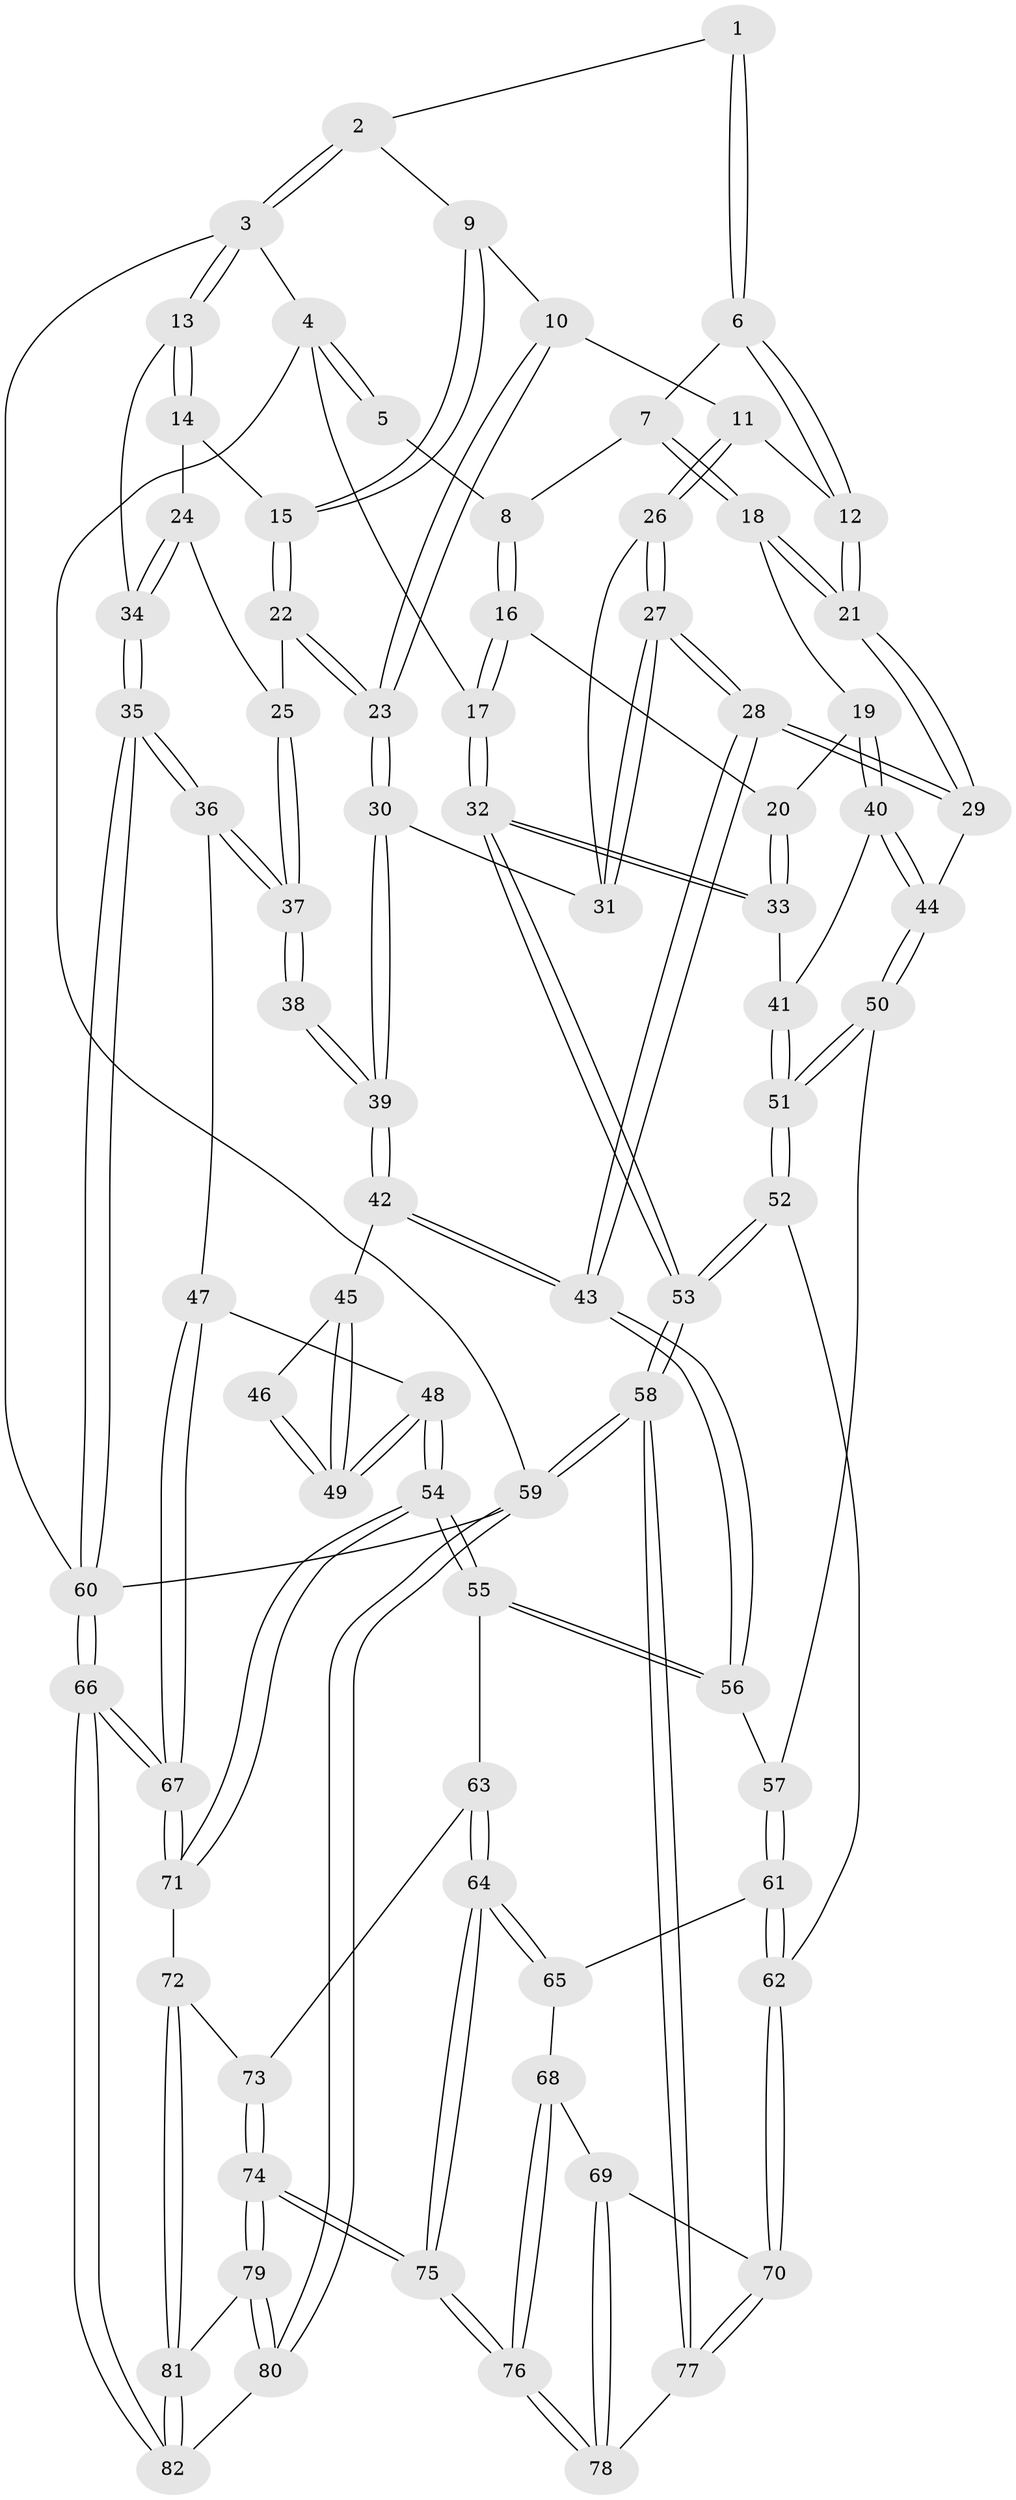 // coarse degree distribution, {4: 0.5714285714285714, 7: 0.02040816326530612, 5: 0.1836734693877551, 3: 0.12244897959183673, 6: 0.061224489795918366, 2: 0.04081632653061224}
// Generated by graph-tools (version 1.1) at 2025/42/03/06/25 10:42:34]
// undirected, 82 vertices, 202 edges
graph export_dot {
graph [start="1"]
  node [color=gray90,style=filled];
  1 [pos="+0.4405402293896992+0"];
  2 [pos="+0.8197774847824038+0"];
  3 [pos="+1+0"];
  4 [pos="+0+0"];
  5 [pos="+0.17414806416525452+0"];
  6 [pos="+0.4486044117768876+0.11872262313352247"];
  7 [pos="+0.25532578301554176+0.11931046282198637"];
  8 [pos="+0.23319338296640413+0.1035529774079517"];
  9 [pos="+0.7729947269436266+0"];
  10 [pos="+0.5486462527073097+0.14292218865918943"];
  11 [pos="+0.4993757574859583+0.1537136851182894"];
  12 [pos="+0.4547052687286668+0.12601224368792618"];
  13 [pos="+1+0"];
  14 [pos="+0.9097363759776208+0.17333004416141284"];
  15 [pos="+0.787786257118464+0.12783730426019346"];
  16 [pos="+0.124306728379567+0.17516274333932744"];
  17 [pos="+0+0"];
  18 [pos="+0.3010319922419519+0.3276173186765917"];
  19 [pos="+0.22207498440762377+0.30738736884270135"];
  20 [pos="+0.1166862001855716+0.23138631077037145"];
  21 [pos="+0.30136348810506247+0.32796342408466217"];
  22 [pos="+0.7535944704811077+0.2291752114875853"];
  23 [pos="+0.7194736925220058+0.25115707973302864"];
  24 [pos="+0.9317099751598928+0.27182155924531454"];
  25 [pos="+0.7683371599400618+0.23861464052238912"];
  26 [pos="+0.5004386416609822+0.1819300836329201"];
  27 [pos="+0.4625279382073555+0.39308901334308877"];
  28 [pos="+0.40205917925609214+0.4586501001005539"];
  29 [pos="+0.35076187011764676+0.4298672858605106"];
  30 [pos="+0.6761282524862019+0.33239318850878424"];
  31 [pos="+0.6481498639729697+0.3345253329019203"];
  32 [pos="+0+0.37658750875305463"];
  33 [pos="+0+0.38186550737473507"];
  34 [pos="+1+0.43415689122047546"];
  35 [pos="+1+0.500675927814357"];
  36 [pos="+0.9725054128708734+0.5300524517783342"];
  37 [pos="+0.9663848949298995+0.5262572014086688"];
  38 [pos="+0.7333765431589165+0.432325850307361"];
  39 [pos="+0.6940254562732179+0.3738520594178123"];
  40 [pos="+0.046958243377182005+0.40361220770951656"];
  41 [pos="+0+0.3871916994511532"];
  42 [pos="+0.5677704392410929+0.4992703140587292"];
  43 [pos="+0.4049851841911986+0.46638851317892027"];
  44 [pos="+0.18671916062942917+0.4750873743708143"];
  45 [pos="+0.6100860989537746+0.5194352580044779"];
  46 [pos="+0.717559578195417+0.45077673134816737"];
  47 [pos="+0.9644685064828004+0.5383218548689611"];
  48 [pos="+0.6981381619885605+0.712076824254793"];
  49 [pos="+0.6732894041132331+0.6302966135043823"];
  50 [pos="+0.15117717604731087+0.5772128990980843"];
  51 [pos="+0.09899528239996887+0.6376510338245471"];
  52 [pos="+0.07572385439063643+0.700292464440196"];
  53 [pos="+0+0.7225849727212964"];
  54 [pos="+0.6645921353252485+0.7649071000712806"];
  55 [pos="+0.48719126785141675+0.6524421599290192"];
  56 [pos="+0.40470192355122886+0.5271037337389639"];
  57 [pos="+0.3103276050914819+0.6357116872103857"];
  58 [pos="+0+1"];
  59 [pos="+0+1"];
  60 [pos="+1+1"];
  61 [pos="+0.2921067740762594+0.6761739076246795"];
  62 [pos="+0.08211114239076647+0.7053029955973462"];
  63 [pos="+0.3929054479695068+0.7711523291012611"];
  64 [pos="+0.33833970084145315+0.7742483087545877"];
  65 [pos="+0.3071049685813493+0.7404548039102281"];
  66 [pos="+1+1"];
  67 [pos="+0.8739775463914423+1"];
  68 [pos="+0.21730639468152882+0.7957271881040933"];
  69 [pos="+0.10645639582580539+0.7419365206880053"];
  70 [pos="+0.0957492054327953+0.7297453895877462"];
  71 [pos="+0.6648031085575212+0.780855829763278"];
  72 [pos="+0.5201414862396321+0.8744459101914545"];
  73 [pos="+0.4149170544101671+0.7934256846652852"];
  74 [pos="+0.3106637117843906+1"];
  75 [pos="+0.29398181804368645+0.9947663448612915"];
  76 [pos="+0.26056749040941846+0.9601977119820915"];
  77 [pos="+0.04938087330074283+0.921564793361165"];
  78 [pos="+0.15245277244854294+0.9016884459809036"];
  79 [pos="+0.33582188719174055+1"];
  80 [pos="+0.33097245179278967+1"];
  81 [pos="+0.5122508789220431+0.8857554374517144"];
  82 [pos="+0.8200385707412662+1"];
  1 -- 2;
  1 -- 6;
  1 -- 6;
  2 -- 3;
  2 -- 3;
  2 -- 9;
  3 -- 4;
  3 -- 13;
  3 -- 13;
  3 -- 60;
  4 -- 5;
  4 -- 5;
  4 -- 17;
  4 -- 59;
  5 -- 8;
  6 -- 7;
  6 -- 12;
  6 -- 12;
  7 -- 8;
  7 -- 18;
  7 -- 18;
  8 -- 16;
  8 -- 16;
  9 -- 10;
  9 -- 15;
  9 -- 15;
  10 -- 11;
  10 -- 23;
  10 -- 23;
  11 -- 12;
  11 -- 26;
  11 -- 26;
  12 -- 21;
  12 -- 21;
  13 -- 14;
  13 -- 14;
  13 -- 34;
  14 -- 15;
  14 -- 24;
  15 -- 22;
  15 -- 22;
  16 -- 17;
  16 -- 17;
  16 -- 20;
  17 -- 32;
  17 -- 32;
  18 -- 19;
  18 -- 21;
  18 -- 21;
  19 -- 20;
  19 -- 40;
  19 -- 40;
  20 -- 33;
  20 -- 33;
  21 -- 29;
  21 -- 29;
  22 -- 23;
  22 -- 23;
  22 -- 25;
  23 -- 30;
  23 -- 30;
  24 -- 25;
  24 -- 34;
  24 -- 34;
  25 -- 37;
  25 -- 37;
  26 -- 27;
  26 -- 27;
  26 -- 31;
  27 -- 28;
  27 -- 28;
  27 -- 31;
  27 -- 31;
  28 -- 29;
  28 -- 29;
  28 -- 43;
  28 -- 43;
  29 -- 44;
  30 -- 31;
  30 -- 39;
  30 -- 39;
  32 -- 33;
  32 -- 33;
  32 -- 53;
  32 -- 53;
  33 -- 41;
  34 -- 35;
  34 -- 35;
  35 -- 36;
  35 -- 36;
  35 -- 60;
  35 -- 60;
  36 -- 37;
  36 -- 37;
  36 -- 47;
  37 -- 38;
  37 -- 38;
  38 -- 39;
  38 -- 39;
  39 -- 42;
  39 -- 42;
  40 -- 41;
  40 -- 44;
  40 -- 44;
  41 -- 51;
  41 -- 51;
  42 -- 43;
  42 -- 43;
  42 -- 45;
  43 -- 56;
  43 -- 56;
  44 -- 50;
  44 -- 50;
  45 -- 46;
  45 -- 49;
  45 -- 49;
  46 -- 49;
  46 -- 49;
  47 -- 48;
  47 -- 67;
  47 -- 67;
  48 -- 49;
  48 -- 49;
  48 -- 54;
  48 -- 54;
  50 -- 51;
  50 -- 51;
  50 -- 57;
  51 -- 52;
  51 -- 52;
  52 -- 53;
  52 -- 53;
  52 -- 62;
  53 -- 58;
  53 -- 58;
  54 -- 55;
  54 -- 55;
  54 -- 71;
  54 -- 71;
  55 -- 56;
  55 -- 56;
  55 -- 63;
  56 -- 57;
  57 -- 61;
  57 -- 61;
  58 -- 59;
  58 -- 59;
  58 -- 77;
  58 -- 77;
  59 -- 80;
  59 -- 80;
  59 -- 60;
  60 -- 66;
  60 -- 66;
  61 -- 62;
  61 -- 62;
  61 -- 65;
  62 -- 70;
  62 -- 70;
  63 -- 64;
  63 -- 64;
  63 -- 73;
  64 -- 65;
  64 -- 65;
  64 -- 75;
  64 -- 75;
  65 -- 68;
  66 -- 67;
  66 -- 67;
  66 -- 82;
  66 -- 82;
  67 -- 71;
  67 -- 71;
  68 -- 69;
  68 -- 76;
  68 -- 76;
  69 -- 70;
  69 -- 78;
  69 -- 78;
  70 -- 77;
  70 -- 77;
  71 -- 72;
  72 -- 73;
  72 -- 81;
  72 -- 81;
  73 -- 74;
  73 -- 74;
  74 -- 75;
  74 -- 75;
  74 -- 79;
  74 -- 79;
  75 -- 76;
  75 -- 76;
  76 -- 78;
  76 -- 78;
  77 -- 78;
  79 -- 80;
  79 -- 80;
  79 -- 81;
  80 -- 82;
  81 -- 82;
  81 -- 82;
}
